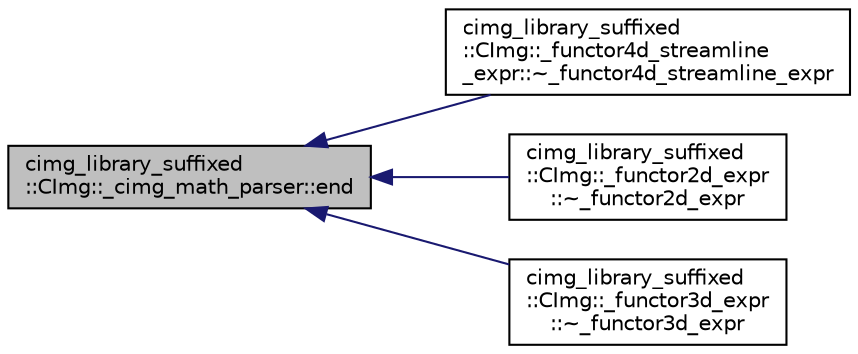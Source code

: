 digraph "cimg_library_suffixed::CImg::_cimg_math_parser::end"
{
  edge [fontname="Helvetica",fontsize="10",labelfontname="Helvetica",labelfontsize="10"];
  node [fontname="Helvetica",fontsize="10",shape=record];
  rankdir="LR";
  Node161 [label="cimg_library_suffixed\l::CImg::_cimg_math_parser::end",height=0.2,width=0.4,color="black", fillcolor="grey75", style="filled", fontcolor="black"];
  Node161 -> Node162 [dir="back",color="midnightblue",fontsize="10",style="solid",fontname="Helvetica"];
  Node162 [label="cimg_library_suffixed\l::CImg::_functor4d_streamline\l_expr::~_functor4d_streamline_expr",height=0.2,width=0.4,color="black", fillcolor="white", style="filled",URL="$structcimg__library__suffixed_1_1_c_img_1_1__functor4d__streamline__expr.html#ab73048a58fd20fe9586f11445227a0b1"];
  Node161 -> Node163 [dir="back",color="midnightblue",fontsize="10",style="solid",fontname="Helvetica"];
  Node163 [label="cimg_library_suffixed\l::CImg::_functor2d_expr\l::~_functor2d_expr",height=0.2,width=0.4,color="black", fillcolor="white", style="filled",URL="$structcimg__library__suffixed_1_1_c_img_1_1__functor2d__expr.html#aa62f7b3ab95d5897ec18a179b2777dfa"];
  Node161 -> Node164 [dir="back",color="midnightblue",fontsize="10",style="solid",fontname="Helvetica"];
  Node164 [label="cimg_library_suffixed\l::CImg::_functor3d_expr\l::~_functor3d_expr",height=0.2,width=0.4,color="black", fillcolor="white", style="filled",URL="$structcimg__library__suffixed_1_1_c_img_1_1__functor3d__expr.html#a06b123f343ca7d0805a8ef4b7544ed80"];
}
